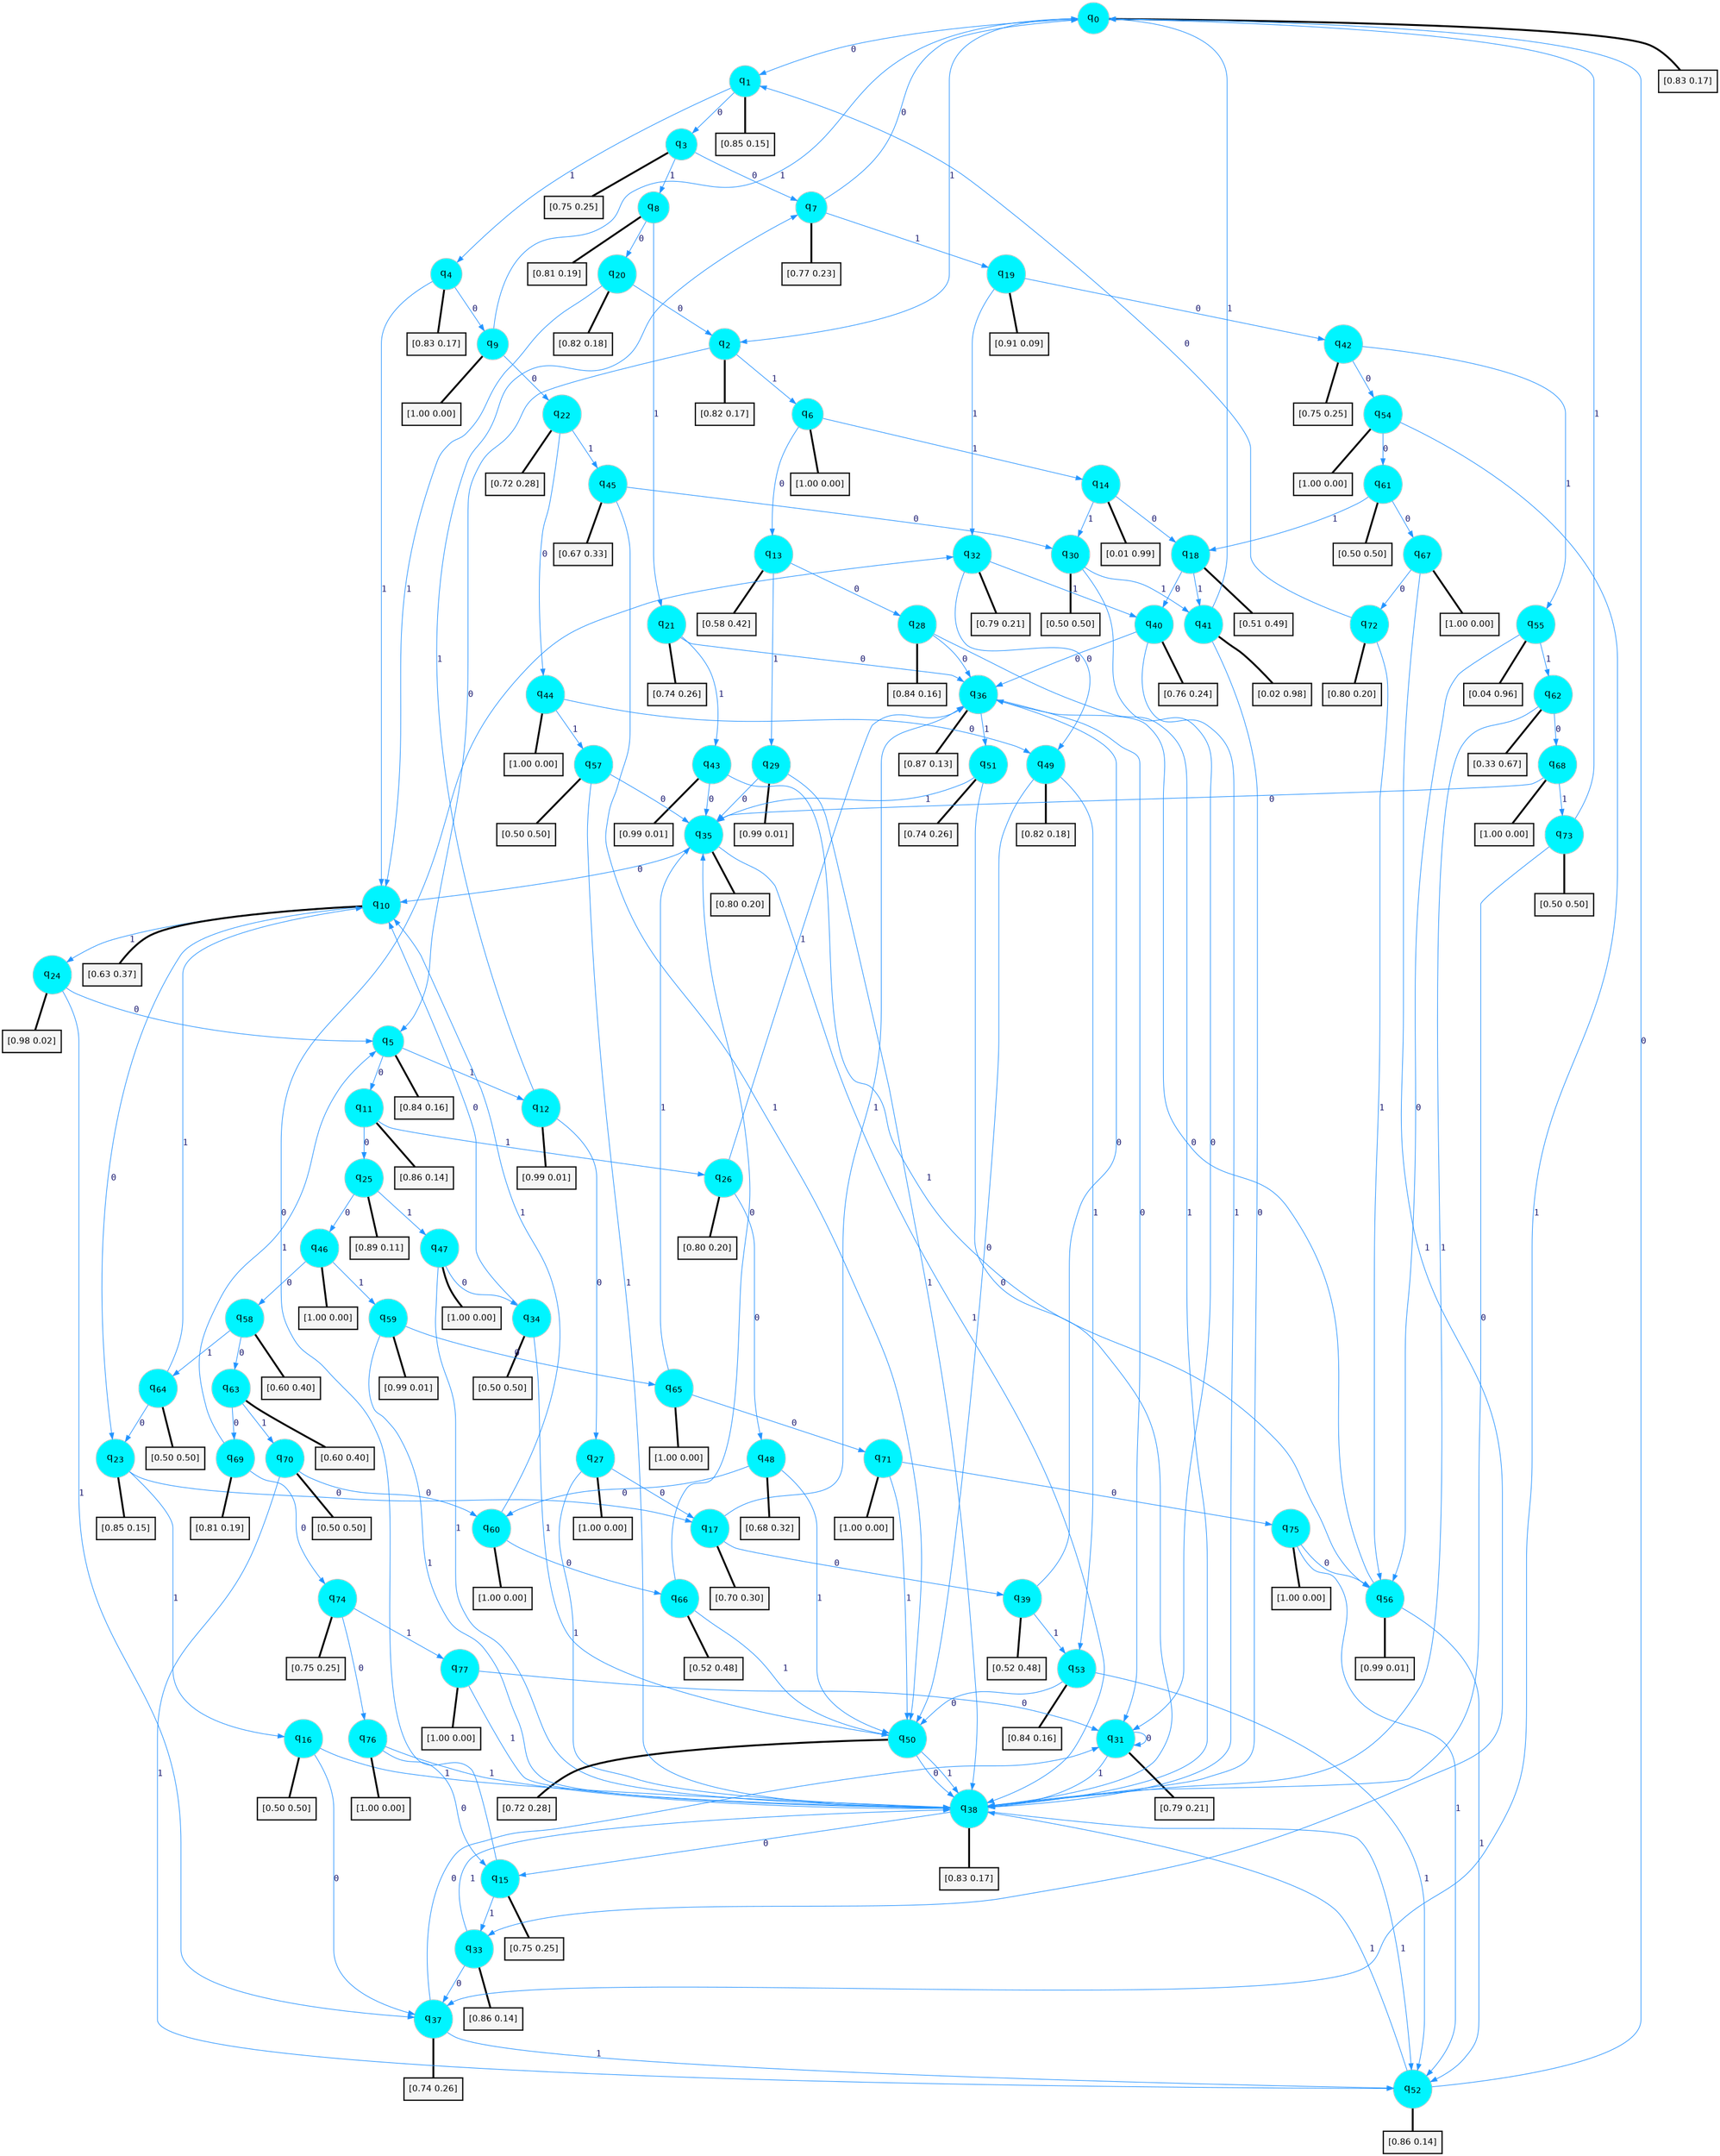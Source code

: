 digraph G {
graph [
bgcolor=transparent, dpi=300, rankdir=TD, size="40,25"];
node [
color=gray, fillcolor=turquoise1, fontcolor=black, fontname=Helvetica, fontsize=16, fontweight=bold, shape=circle, style=filled];
edge [
arrowsize=1, color=dodgerblue1, fontcolor=midnightblue, fontname=courier, fontweight=bold, penwidth=1, style=solid, weight=20];
0[label=<q<SUB>0</SUB>>];
1[label=<q<SUB>1</SUB>>];
2[label=<q<SUB>2</SUB>>];
3[label=<q<SUB>3</SUB>>];
4[label=<q<SUB>4</SUB>>];
5[label=<q<SUB>5</SUB>>];
6[label=<q<SUB>6</SUB>>];
7[label=<q<SUB>7</SUB>>];
8[label=<q<SUB>8</SUB>>];
9[label=<q<SUB>9</SUB>>];
10[label=<q<SUB>10</SUB>>];
11[label=<q<SUB>11</SUB>>];
12[label=<q<SUB>12</SUB>>];
13[label=<q<SUB>13</SUB>>];
14[label=<q<SUB>14</SUB>>];
15[label=<q<SUB>15</SUB>>];
16[label=<q<SUB>16</SUB>>];
17[label=<q<SUB>17</SUB>>];
18[label=<q<SUB>18</SUB>>];
19[label=<q<SUB>19</SUB>>];
20[label=<q<SUB>20</SUB>>];
21[label=<q<SUB>21</SUB>>];
22[label=<q<SUB>22</SUB>>];
23[label=<q<SUB>23</SUB>>];
24[label=<q<SUB>24</SUB>>];
25[label=<q<SUB>25</SUB>>];
26[label=<q<SUB>26</SUB>>];
27[label=<q<SUB>27</SUB>>];
28[label=<q<SUB>28</SUB>>];
29[label=<q<SUB>29</SUB>>];
30[label=<q<SUB>30</SUB>>];
31[label=<q<SUB>31</SUB>>];
32[label=<q<SUB>32</SUB>>];
33[label=<q<SUB>33</SUB>>];
34[label=<q<SUB>34</SUB>>];
35[label=<q<SUB>35</SUB>>];
36[label=<q<SUB>36</SUB>>];
37[label=<q<SUB>37</SUB>>];
38[label=<q<SUB>38</SUB>>];
39[label=<q<SUB>39</SUB>>];
40[label=<q<SUB>40</SUB>>];
41[label=<q<SUB>41</SUB>>];
42[label=<q<SUB>42</SUB>>];
43[label=<q<SUB>43</SUB>>];
44[label=<q<SUB>44</SUB>>];
45[label=<q<SUB>45</SUB>>];
46[label=<q<SUB>46</SUB>>];
47[label=<q<SUB>47</SUB>>];
48[label=<q<SUB>48</SUB>>];
49[label=<q<SUB>49</SUB>>];
50[label=<q<SUB>50</SUB>>];
51[label=<q<SUB>51</SUB>>];
52[label=<q<SUB>52</SUB>>];
53[label=<q<SUB>53</SUB>>];
54[label=<q<SUB>54</SUB>>];
55[label=<q<SUB>55</SUB>>];
56[label=<q<SUB>56</SUB>>];
57[label=<q<SUB>57</SUB>>];
58[label=<q<SUB>58</SUB>>];
59[label=<q<SUB>59</SUB>>];
60[label=<q<SUB>60</SUB>>];
61[label=<q<SUB>61</SUB>>];
62[label=<q<SUB>62</SUB>>];
63[label=<q<SUB>63</SUB>>];
64[label=<q<SUB>64</SUB>>];
65[label=<q<SUB>65</SUB>>];
66[label=<q<SUB>66</SUB>>];
67[label=<q<SUB>67</SUB>>];
68[label=<q<SUB>68</SUB>>];
69[label=<q<SUB>69</SUB>>];
70[label=<q<SUB>70</SUB>>];
71[label=<q<SUB>71</SUB>>];
72[label=<q<SUB>72</SUB>>];
73[label=<q<SUB>73</SUB>>];
74[label=<q<SUB>74</SUB>>];
75[label=<q<SUB>75</SUB>>];
76[label=<q<SUB>76</SUB>>];
77[label=<q<SUB>77</SUB>>];
78[label="[0.83 0.17]", shape=box,fontcolor=black, fontname=Helvetica, fontsize=14, penwidth=2, fillcolor=whitesmoke,color=black];
79[label="[0.85 0.15]", shape=box,fontcolor=black, fontname=Helvetica, fontsize=14, penwidth=2, fillcolor=whitesmoke,color=black];
80[label="[0.82 0.17]", shape=box,fontcolor=black, fontname=Helvetica, fontsize=14, penwidth=2, fillcolor=whitesmoke,color=black];
81[label="[0.75 0.25]", shape=box,fontcolor=black, fontname=Helvetica, fontsize=14, penwidth=2, fillcolor=whitesmoke,color=black];
82[label="[0.83 0.17]", shape=box,fontcolor=black, fontname=Helvetica, fontsize=14, penwidth=2, fillcolor=whitesmoke,color=black];
83[label="[0.84 0.16]", shape=box,fontcolor=black, fontname=Helvetica, fontsize=14, penwidth=2, fillcolor=whitesmoke,color=black];
84[label="[1.00 0.00]", shape=box,fontcolor=black, fontname=Helvetica, fontsize=14, penwidth=2, fillcolor=whitesmoke,color=black];
85[label="[0.77 0.23]", shape=box,fontcolor=black, fontname=Helvetica, fontsize=14, penwidth=2, fillcolor=whitesmoke,color=black];
86[label="[0.81 0.19]", shape=box,fontcolor=black, fontname=Helvetica, fontsize=14, penwidth=2, fillcolor=whitesmoke,color=black];
87[label="[1.00 0.00]", shape=box,fontcolor=black, fontname=Helvetica, fontsize=14, penwidth=2, fillcolor=whitesmoke,color=black];
88[label="[0.63 0.37]", shape=box,fontcolor=black, fontname=Helvetica, fontsize=14, penwidth=2, fillcolor=whitesmoke,color=black];
89[label="[0.86 0.14]", shape=box,fontcolor=black, fontname=Helvetica, fontsize=14, penwidth=2, fillcolor=whitesmoke,color=black];
90[label="[0.99 0.01]", shape=box,fontcolor=black, fontname=Helvetica, fontsize=14, penwidth=2, fillcolor=whitesmoke,color=black];
91[label="[0.58 0.42]", shape=box,fontcolor=black, fontname=Helvetica, fontsize=14, penwidth=2, fillcolor=whitesmoke,color=black];
92[label="[0.01 0.99]", shape=box,fontcolor=black, fontname=Helvetica, fontsize=14, penwidth=2, fillcolor=whitesmoke,color=black];
93[label="[0.75 0.25]", shape=box,fontcolor=black, fontname=Helvetica, fontsize=14, penwidth=2, fillcolor=whitesmoke,color=black];
94[label="[0.50 0.50]", shape=box,fontcolor=black, fontname=Helvetica, fontsize=14, penwidth=2, fillcolor=whitesmoke,color=black];
95[label="[0.70 0.30]", shape=box,fontcolor=black, fontname=Helvetica, fontsize=14, penwidth=2, fillcolor=whitesmoke,color=black];
96[label="[0.51 0.49]", shape=box,fontcolor=black, fontname=Helvetica, fontsize=14, penwidth=2, fillcolor=whitesmoke,color=black];
97[label="[0.91 0.09]", shape=box,fontcolor=black, fontname=Helvetica, fontsize=14, penwidth=2, fillcolor=whitesmoke,color=black];
98[label="[0.82 0.18]", shape=box,fontcolor=black, fontname=Helvetica, fontsize=14, penwidth=2, fillcolor=whitesmoke,color=black];
99[label="[0.74 0.26]", shape=box,fontcolor=black, fontname=Helvetica, fontsize=14, penwidth=2, fillcolor=whitesmoke,color=black];
100[label="[0.72 0.28]", shape=box,fontcolor=black, fontname=Helvetica, fontsize=14, penwidth=2, fillcolor=whitesmoke,color=black];
101[label="[0.85 0.15]", shape=box,fontcolor=black, fontname=Helvetica, fontsize=14, penwidth=2, fillcolor=whitesmoke,color=black];
102[label="[0.98 0.02]", shape=box,fontcolor=black, fontname=Helvetica, fontsize=14, penwidth=2, fillcolor=whitesmoke,color=black];
103[label="[0.89 0.11]", shape=box,fontcolor=black, fontname=Helvetica, fontsize=14, penwidth=2, fillcolor=whitesmoke,color=black];
104[label="[0.80 0.20]", shape=box,fontcolor=black, fontname=Helvetica, fontsize=14, penwidth=2, fillcolor=whitesmoke,color=black];
105[label="[1.00 0.00]", shape=box,fontcolor=black, fontname=Helvetica, fontsize=14, penwidth=2, fillcolor=whitesmoke,color=black];
106[label="[0.84 0.16]", shape=box,fontcolor=black, fontname=Helvetica, fontsize=14, penwidth=2, fillcolor=whitesmoke,color=black];
107[label="[0.99 0.01]", shape=box,fontcolor=black, fontname=Helvetica, fontsize=14, penwidth=2, fillcolor=whitesmoke,color=black];
108[label="[0.50 0.50]", shape=box,fontcolor=black, fontname=Helvetica, fontsize=14, penwidth=2, fillcolor=whitesmoke,color=black];
109[label="[0.79 0.21]", shape=box,fontcolor=black, fontname=Helvetica, fontsize=14, penwidth=2, fillcolor=whitesmoke,color=black];
110[label="[0.79 0.21]", shape=box,fontcolor=black, fontname=Helvetica, fontsize=14, penwidth=2, fillcolor=whitesmoke,color=black];
111[label="[0.86 0.14]", shape=box,fontcolor=black, fontname=Helvetica, fontsize=14, penwidth=2, fillcolor=whitesmoke,color=black];
112[label="[0.50 0.50]", shape=box,fontcolor=black, fontname=Helvetica, fontsize=14, penwidth=2, fillcolor=whitesmoke,color=black];
113[label="[0.80 0.20]", shape=box,fontcolor=black, fontname=Helvetica, fontsize=14, penwidth=2, fillcolor=whitesmoke,color=black];
114[label="[0.87 0.13]", shape=box,fontcolor=black, fontname=Helvetica, fontsize=14, penwidth=2, fillcolor=whitesmoke,color=black];
115[label="[0.74 0.26]", shape=box,fontcolor=black, fontname=Helvetica, fontsize=14, penwidth=2, fillcolor=whitesmoke,color=black];
116[label="[0.83 0.17]", shape=box,fontcolor=black, fontname=Helvetica, fontsize=14, penwidth=2, fillcolor=whitesmoke,color=black];
117[label="[0.52 0.48]", shape=box,fontcolor=black, fontname=Helvetica, fontsize=14, penwidth=2, fillcolor=whitesmoke,color=black];
118[label="[0.76 0.24]", shape=box,fontcolor=black, fontname=Helvetica, fontsize=14, penwidth=2, fillcolor=whitesmoke,color=black];
119[label="[0.02 0.98]", shape=box,fontcolor=black, fontname=Helvetica, fontsize=14, penwidth=2, fillcolor=whitesmoke,color=black];
120[label="[0.75 0.25]", shape=box,fontcolor=black, fontname=Helvetica, fontsize=14, penwidth=2, fillcolor=whitesmoke,color=black];
121[label="[0.99 0.01]", shape=box,fontcolor=black, fontname=Helvetica, fontsize=14, penwidth=2, fillcolor=whitesmoke,color=black];
122[label="[1.00 0.00]", shape=box,fontcolor=black, fontname=Helvetica, fontsize=14, penwidth=2, fillcolor=whitesmoke,color=black];
123[label="[0.67 0.33]", shape=box,fontcolor=black, fontname=Helvetica, fontsize=14, penwidth=2, fillcolor=whitesmoke,color=black];
124[label="[1.00 0.00]", shape=box,fontcolor=black, fontname=Helvetica, fontsize=14, penwidth=2, fillcolor=whitesmoke,color=black];
125[label="[1.00 0.00]", shape=box,fontcolor=black, fontname=Helvetica, fontsize=14, penwidth=2, fillcolor=whitesmoke,color=black];
126[label="[0.68 0.32]", shape=box,fontcolor=black, fontname=Helvetica, fontsize=14, penwidth=2, fillcolor=whitesmoke,color=black];
127[label="[0.82 0.18]", shape=box,fontcolor=black, fontname=Helvetica, fontsize=14, penwidth=2, fillcolor=whitesmoke,color=black];
128[label="[0.72 0.28]", shape=box,fontcolor=black, fontname=Helvetica, fontsize=14, penwidth=2, fillcolor=whitesmoke,color=black];
129[label="[0.74 0.26]", shape=box,fontcolor=black, fontname=Helvetica, fontsize=14, penwidth=2, fillcolor=whitesmoke,color=black];
130[label="[0.86 0.14]", shape=box,fontcolor=black, fontname=Helvetica, fontsize=14, penwidth=2, fillcolor=whitesmoke,color=black];
131[label="[0.84 0.16]", shape=box,fontcolor=black, fontname=Helvetica, fontsize=14, penwidth=2, fillcolor=whitesmoke,color=black];
132[label="[1.00 0.00]", shape=box,fontcolor=black, fontname=Helvetica, fontsize=14, penwidth=2, fillcolor=whitesmoke,color=black];
133[label="[0.04 0.96]", shape=box,fontcolor=black, fontname=Helvetica, fontsize=14, penwidth=2, fillcolor=whitesmoke,color=black];
134[label="[0.99 0.01]", shape=box,fontcolor=black, fontname=Helvetica, fontsize=14, penwidth=2, fillcolor=whitesmoke,color=black];
135[label="[0.50 0.50]", shape=box,fontcolor=black, fontname=Helvetica, fontsize=14, penwidth=2, fillcolor=whitesmoke,color=black];
136[label="[0.60 0.40]", shape=box,fontcolor=black, fontname=Helvetica, fontsize=14, penwidth=2, fillcolor=whitesmoke,color=black];
137[label="[0.99 0.01]", shape=box,fontcolor=black, fontname=Helvetica, fontsize=14, penwidth=2, fillcolor=whitesmoke,color=black];
138[label="[1.00 0.00]", shape=box,fontcolor=black, fontname=Helvetica, fontsize=14, penwidth=2, fillcolor=whitesmoke,color=black];
139[label="[0.50 0.50]", shape=box,fontcolor=black, fontname=Helvetica, fontsize=14, penwidth=2, fillcolor=whitesmoke,color=black];
140[label="[0.33 0.67]", shape=box,fontcolor=black, fontname=Helvetica, fontsize=14, penwidth=2, fillcolor=whitesmoke,color=black];
141[label="[0.60 0.40]", shape=box,fontcolor=black, fontname=Helvetica, fontsize=14, penwidth=2, fillcolor=whitesmoke,color=black];
142[label="[0.50 0.50]", shape=box,fontcolor=black, fontname=Helvetica, fontsize=14, penwidth=2, fillcolor=whitesmoke,color=black];
143[label="[1.00 0.00]", shape=box,fontcolor=black, fontname=Helvetica, fontsize=14, penwidth=2, fillcolor=whitesmoke,color=black];
144[label="[0.52 0.48]", shape=box,fontcolor=black, fontname=Helvetica, fontsize=14, penwidth=2, fillcolor=whitesmoke,color=black];
145[label="[1.00 0.00]", shape=box,fontcolor=black, fontname=Helvetica, fontsize=14, penwidth=2, fillcolor=whitesmoke,color=black];
146[label="[1.00 0.00]", shape=box,fontcolor=black, fontname=Helvetica, fontsize=14, penwidth=2, fillcolor=whitesmoke,color=black];
147[label="[0.81 0.19]", shape=box,fontcolor=black, fontname=Helvetica, fontsize=14, penwidth=2, fillcolor=whitesmoke,color=black];
148[label="[0.50 0.50]", shape=box,fontcolor=black, fontname=Helvetica, fontsize=14, penwidth=2, fillcolor=whitesmoke,color=black];
149[label="[1.00 0.00]", shape=box,fontcolor=black, fontname=Helvetica, fontsize=14, penwidth=2, fillcolor=whitesmoke,color=black];
150[label="[0.80 0.20]", shape=box,fontcolor=black, fontname=Helvetica, fontsize=14, penwidth=2, fillcolor=whitesmoke,color=black];
151[label="[0.50 0.50]", shape=box,fontcolor=black, fontname=Helvetica, fontsize=14, penwidth=2, fillcolor=whitesmoke,color=black];
152[label="[0.75 0.25]", shape=box,fontcolor=black, fontname=Helvetica, fontsize=14, penwidth=2, fillcolor=whitesmoke,color=black];
153[label="[1.00 0.00]", shape=box,fontcolor=black, fontname=Helvetica, fontsize=14, penwidth=2, fillcolor=whitesmoke,color=black];
154[label="[1.00 0.00]", shape=box,fontcolor=black, fontname=Helvetica, fontsize=14, penwidth=2, fillcolor=whitesmoke,color=black];
155[label="[1.00 0.00]", shape=box,fontcolor=black, fontname=Helvetica, fontsize=14, penwidth=2, fillcolor=whitesmoke,color=black];
0->1 [label=0];
0->2 [label=1];
0->78 [arrowhead=none, penwidth=3,color=black];
1->3 [label=0];
1->4 [label=1];
1->79 [arrowhead=none, penwidth=3,color=black];
2->5 [label=0];
2->6 [label=1];
2->80 [arrowhead=none, penwidth=3,color=black];
3->7 [label=0];
3->8 [label=1];
3->81 [arrowhead=none, penwidth=3,color=black];
4->9 [label=0];
4->10 [label=1];
4->82 [arrowhead=none, penwidth=3,color=black];
5->11 [label=0];
5->12 [label=1];
5->83 [arrowhead=none, penwidth=3,color=black];
6->13 [label=0];
6->14 [label=1];
6->84 [arrowhead=none, penwidth=3,color=black];
7->0 [label=0];
7->19 [label=1];
7->85 [arrowhead=none, penwidth=3,color=black];
8->20 [label=0];
8->21 [label=1];
8->86 [arrowhead=none, penwidth=3,color=black];
9->22 [label=0];
9->0 [label=1];
9->87 [arrowhead=none, penwidth=3,color=black];
10->23 [label=0];
10->24 [label=1];
10->88 [arrowhead=none, penwidth=3,color=black];
11->25 [label=0];
11->26 [label=1];
11->89 [arrowhead=none, penwidth=3,color=black];
12->27 [label=0];
12->7 [label=1];
12->90 [arrowhead=none, penwidth=3,color=black];
13->28 [label=0];
13->29 [label=1];
13->91 [arrowhead=none, penwidth=3,color=black];
14->18 [label=0];
14->30 [label=1];
14->92 [arrowhead=none, penwidth=3,color=black];
15->32 [label=0];
15->33 [label=1];
15->93 [arrowhead=none, penwidth=3,color=black];
16->37 [label=0];
16->38 [label=1];
16->94 [arrowhead=none, penwidth=3,color=black];
17->39 [label=0];
17->36 [label=1];
17->95 [arrowhead=none, penwidth=3,color=black];
18->40 [label=0];
18->41 [label=1];
18->96 [arrowhead=none, penwidth=3,color=black];
19->42 [label=0];
19->32 [label=1];
19->97 [arrowhead=none, penwidth=3,color=black];
20->2 [label=0];
20->10 [label=1];
20->98 [arrowhead=none, penwidth=3,color=black];
21->36 [label=0];
21->43 [label=1];
21->99 [arrowhead=none, penwidth=3,color=black];
22->44 [label=0];
22->45 [label=1];
22->100 [arrowhead=none, penwidth=3,color=black];
23->17 [label=0];
23->16 [label=1];
23->101 [arrowhead=none, penwidth=3,color=black];
24->5 [label=0];
24->37 [label=1];
24->102 [arrowhead=none, penwidth=3,color=black];
25->46 [label=0];
25->47 [label=1];
25->103 [arrowhead=none, penwidth=3,color=black];
26->48 [label=0];
26->36 [label=1];
26->104 [arrowhead=none, penwidth=3,color=black];
27->17 [label=0];
27->38 [label=1];
27->105 [arrowhead=none, penwidth=3,color=black];
28->36 [label=0];
28->38 [label=1];
28->106 [arrowhead=none, penwidth=3,color=black];
29->35 [label=0];
29->38 [label=1];
29->107 [arrowhead=none, penwidth=3,color=black];
30->31 [label=0];
30->41 [label=1];
30->108 [arrowhead=none, penwidth=3,color=black];
31->31 [label=0];
31->38 [label=1];
31->109 [arrowhead=none, penwidth=3,color=black];
32->49 [label=0];
32->40 [label=1];
32->110 [arrowhead=none, penwidth=3,color=black];
33->37 [label=0];
33->38 [label=1];
33->111 [arrowhead=none, penwidth=3,color=black];
34->10 [label=0];
34->50 [label=1];
34->112 [arrowhead=none, penwidth=3,color=black];
35->10 [label=0];
35->38 [label=1];
35->113 [arrowhead=none, penwidth=3,color=black];
36->31 [label=0];
36->51 [label=1];
36->114 [arrowhead=none, penwidth=3,color=black];
37->31 [label=0];
37->52 [label=1];
37->115 [arrowhead=none, penwidth=3,color=black];
38->15 [label=0];
38->52 [label=1];
38->116 [arrowhead=none, penwidth=3,color=black];
39->36 [label=0];
39->53 [label=1];
39->117 [arrowhead=none, penwidth=3,color=black];
40->36 [label=0];
40->38 [label=1];
40->118 [arrowhead=none, penwidth=3,color=black];
41->38 [label=0];
41->0 [label=1];
41->119 [arrowhead=none, penwidth=3,color=black];
42->54 [label=0];
42->55 [label=1];
42->120 [arrowhead=none, penwidth=3,color=black];
43->35 [label=0];
43->56 [label=1];
43->121 [arrowhead=none, penwidth=3,color=black];
44->49 [label=0];
44->57 [label=1];
44->122 [arrowhead=none, penwidth=3,color=black];
45->30 [label=0];
45->50 [label=1];
45->123 [arrowhead=none, penwidth=3,color=black];
46->58 [label=0];
46->59 [label=1];
46->124 [arrowhead=none, penwidth=3,color=black];
47->34 [label=0];
47->38 [label=1];
47->125 [arrowhead=none, penwidth=3,color=black];
48->60 [label=0];
48->50 [label=1];
48->126 [arrowhead=none, penwidth=3,color=black];
49->50 [label=0];
49->53 [label=1];
49->127 [arrowhead=none, penwidth=3,color=black];
50->38 [label=0];
50->38 [label=1];
50->128 [arrowhead=none, penwidth=3,color=black];
51->38 [label=0];
51->35 [label=1];
51->129 [arrowhead=none, penwidth=3,color=black];
52->0 [label=0];
52->38 [label=1];
52->130 [arrowhead=none, penwidth=3,color=black];
53->50 [label=0];
53->52 [label=1];
53->131 [arrowhead=none, penwidth=3,color=black];
54->61 [label=0];
54->37 [label=1];
54->132 [arrowhead=none, penwidth=3,color=black];
55->56 [label=0];
55->62 [label=1];
55->133 [arrowhead=none, penwidth=3,color=black];
56->36 [label=0];
56->52 [label=1];
56->134 [arrowhead=none, penwidth=3,color=black];
57->35 [label=0];
57->38 [label=1];
57->135 [arrowhead=none, penwidth=3,color=black];
58->63 [label=0];
58->64 [label=1];
58->136 [arrowhead=none, penwidth=3,color=black];
59->65 [label=0];
59->38 [label=1];
59->137 [arrowhead=none, penwidth=3,color=black];
60->66 [label=0];
60->10 [label=1];
60->138 [arrowhead=none, penwidth=3,color=black];
61->67 [label=0];
61->18 [label=1];
61->139 [arrowhead=none, penwidth=3,color=black];
62->68 [label=0];
62->38 [label=1];
62->140 [arrowhead=none, penwidth=3,color=black];
63->69 [label=0];
63->70 [label=1];
63->141 [arrowhead=none, penwidth=3,color=black];
64->23 [label=0];
64->10 [label=1];
64->142 [arrowhead=none, penwidth=3,color=black];
65->71 [label=0];
65->35 [label=1];
65->143 [arrowhead=none, penwidth=3,color=black];
66->35 [label=0];
66->50 [label=1];
66->144 [arrowhead=none, penwidth=3,color=black];
67->72 [label=0];
67->33 [label=1];
67->145 [arrowhead=none, penwidth=3,color=black];
68->35 [label=0];
68->73 [label=1];
68->146 [arrowhead=none, penwidth=3,color=black];
69->74 [label=0];
69->5 [label=1];
69->147 [arrowhead=none, penwidth=3,color=black];
70->60 [label=0];
70->52 [label=1];
70->148 [arrowhead=none, penwidth=3,color=black];
71->75 [label=0];
71->50 [label=1];
71->149 [arrowhead=none, penwidth=3,color=black];
72->1 [label=0];
72->56 [label=1];
72->150 [arrowhead=none, penwidth=3,color=black];
73->38 [label=0];
73->0 [label=1];
73->151 [arrowhead=none, penwidth=3,color=black];
74->76 [label=0];
74->77 [label=1];
74->152 [arrowhead=none, penwidth=3,color=black];
75->56 [label=0];
75->52 [label=1];
75->153 [arrowhead=none, penwidth=3,color=black];
76->15 [label=0];
76->38 [label=1];
76->154 [arrowhead=none, penwidth=3,color=black];
77->31 [label=0];
77->38 [label=1];
77->155 [arrowhead=none, penwidth=3,color=black];
}

